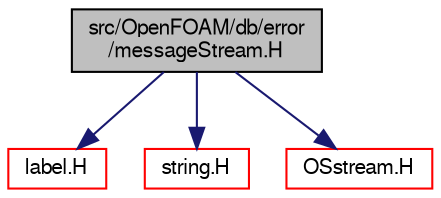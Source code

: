 digraph "src/OpenFOAM/db/error/messageStream.H"
{
  bgcolor="transparent";
  edge [fontname="FreeSans",fontsize="10",labelfontname="FreeSans",labelfontsize="10"];
  node [fontname="FreeSans",fontsize="10",shape=record];
  Node0 [label="src/OpenFOAM/db/error\l/messageStream.H",height=0.2,width=0.4,color="black", fillcolor="grey75", style="filled", fontcolor="black"];
  Node0 -> Node1 [color="midnightblue",fontsize="10",style="solid",fontname="FreeSans"];
  Node1 [label="label.H",height=0.2,width=0.4,color="red",URL="$a12371.html"];
  Node0 -> Node7 [color="midnightblue",fontsize="10",style="solid",fontname="FreeSans"];
  Node7 [label="string.H",height=0.2,width=0.4,color="red",URL="$a12638.html"];
  Node0 -> Node14 [color="midnightblue",fontsize="10",style="solid",fontname="FreeSans"];
  Node14 [label="OSstream.H",height=0.2,width=0.4,color="red",URL="$a09182.html"];
}
